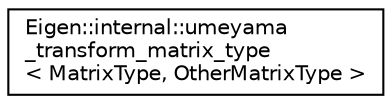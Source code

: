 digraph "Graphical Class Hierarchy"
{
  edge [fontname="Helvetica",fontsize="10",labelfontname="Helvetica",labelfontsize="10"];
  node [fontname="Helvetica",fontsize="10",shape=record];
  rankdir="LR";
  Node1 [label="Eigen::internal::umeyama\l_transform_matrix_type\l\< MatrixType, OtherMatrixType \>",height=0.2,width=0.4,color="black", fillcolor="white", style="filled",URL="$struct_eigen_1_1internal_1_1umeyama__transform__matrix__type.html"];
}
